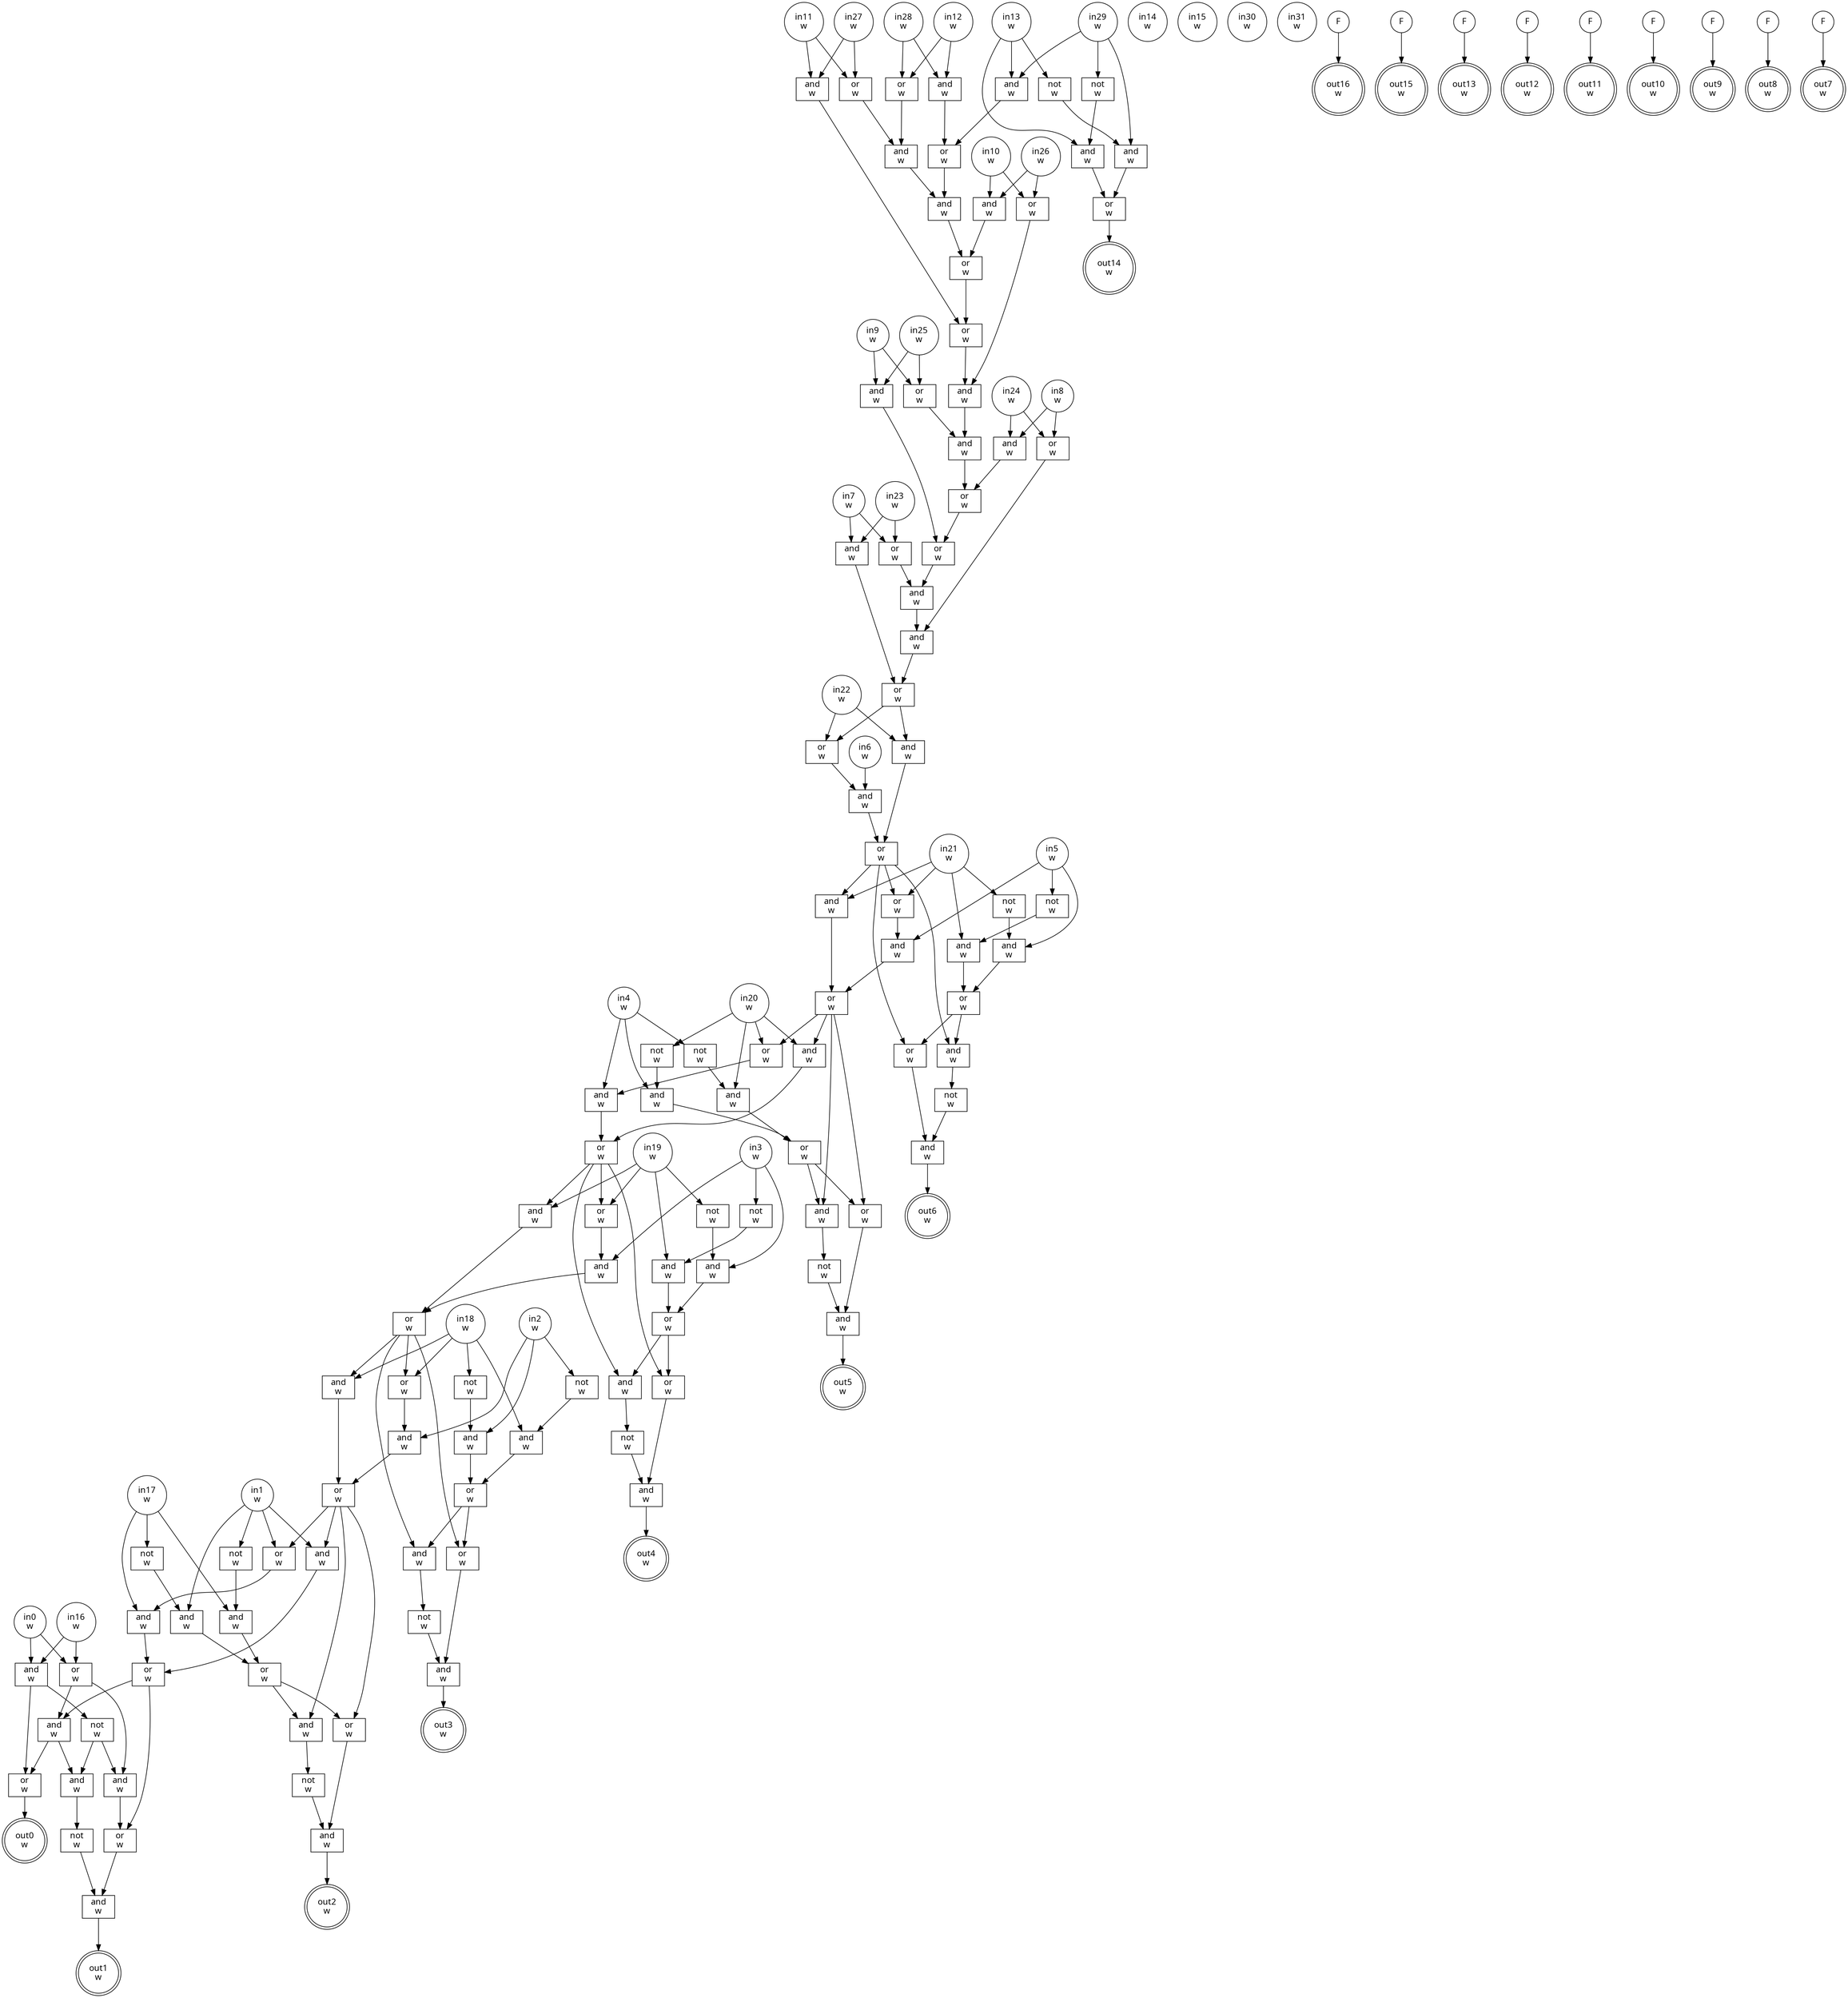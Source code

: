 digraph circuit{
	node [style = filled, fillcolor = white,shape=rect, fontname=geneva]
	g0 [label="in0\nw",shape=circle,fillcolor=white]
	g1 [label="in1\nw",shape=circle,fillcolor=white]
	g2 [label="in2\nw",shape=circle,fillcolor=white]
	g3 [label="in3\nw",shape=circle,fillcolor=white]
	g4 [label="in4\nw",shape=circle,fillcolor=white]
	g5 [label="in5\nw",shape=circle,fillcolor=white]
	g6 [label="in6\nw",shape=circle,fillcolor=white]
	g7 [label="in7\nw",shape=circle,fillcolor=white]
	g8 [label="in8\nw",shape=circle,fillcolor=white]
	g9 [label="in9\nw",shape=circle,fillcolor=white]
	g10 [label="in10\nw",shape=circle,fillcolor=white]
	g11 [label="in11\nw",shape=circle,fillcolor=white]
	g12 [label="in12\nw",shape=circle,fillcolor=white]
	g13 [label="in13\nw",shape=circle,fillcolor=white]
	g14 [label="in14\nw",shape=circle,fillcolor=white]
	g15 [label="in15\nw",shape=circle,fillcolor=white]
	g16 [label="in16\nw",shape=circle,fillcolor=white]
	g17 [label="in17\nw",shape=circle,fillcolor=white]
	g18 [label="in18\nw",shape=circle,fillcolor=white]
	g19 [label="in19\nw",shape=circle,fillcolor=white]
	g20 [label="in20\nw",shape=circle,fillcolor=white]
	g21 [label="in21\nw",shape=circle,fillcolor=white]
	g22 [label="in22\nw",shape=circle,fillcolor=white]
	g23 [label="in23\nw",shape=circle,fillcolor=white]
	g24 [label="in24\nw",shape=circle,fillcolor=white]
	g25 [label="in25\nw",shape=circle,fillcolor=white]
	g26 [label="in26\nw",shape=circle,fillcolor=white]
	g27 [label="in27\nw",shape=circle,fillcolor=white]
	g28 [label="in28\nw",shape=circle,fillcolor=white]
	g29 [label="in29\nw",shape=circle,fillcolor=white]
	g30 [label="in30\nw",shape=circle,fillcolor=white]
	g31 [label="in31\nw",shape=circle,fillcolor=white]
	g32 [label="F",shape=circle,fillcolor=white]
	g33 [label="F",shape=circle,fillcolor=white]
	g34 [label="F",shape=circle,fillcolor=white]
	g35 [label="F",shape=circle,fillcolor=white]
	g36 [label="F",shape=circle,fillcolor=white]
	g37 [label="F",shape=circle,fillcolor=white]
	g38 [label="F",shape=circle,fillcolor=white]
	g39 [label="F",shape=circle,fillcolor=white]
	g40 [label="F",shape=circle,fillcolor=white]
	g41 [label="not\nw",fillcolor=white]
	g42 [label="not\nw",fillcolor=white]
	g43 [label="not\nw",fillcolor=white]
	g44 [label="not\nw",fillcolor=white]
	g45 [label="not\nw",fillcolor=white]
	g46 [label="not\nw",fillcolor=white]
	g47 [label="and\nw",fillcolor=white]
	g48 [label="and\nw",fillcolor=white]
	g49 [label="not\nw",fillcolor=white]
	g50 [label="and\nw",fillcolor=white]
	g51 [label="or\nw",fillcolor=white]
	g52 [label="or\nw",fillcolor=white]
	g53 [label="and\nw",fillcolor=white]
	g54 [label="or\nw",fillcolor=white]
	g55 [label="and\nw",fillcolor=white]
	g56 [label="or\nw",fillcolor=white]
	g57 [label="and\nw",fillcolor=white]
	g58 [label="and\nw",fillcolor=white]
	g59 [label="and\nw",fillcolor=white]
	g60 [label="or\nw",fillcolor=white]
	g61 [label="or\nw",fillcolor=white]
	g62 [label="or\nw",fillcolor=white]
	g63 [label="and\nw",fillcolor=white]
	g64 [label="and\nw",fillcolor=white]
	g65 [label="or\nw",fillcolor=white]
	g66 [label="and\nw",fillcolor=white]
	g67 [label="and\nw",fillcolor=white]
	g68 [label="or\nw",fillcolor=white]
	g69 [label="or\nw",fillcolor=white]
	g70 [label="or\nw",fillcolor=white]
	g71 [label="or\nw",fillcolor=white]
	g72 [label="and\nw",fillcolor=white]
	g73 [label="and\nw",fillcolor=white]
	g74 [label="and\nw",fillcolor=white]
	g75 [label="or\nw",fillcolor=white]
	g76 [label="or\nw",fillcolor=white]
	g77 [label="and\nw",fillcolor=white]
	g78 [label="and\nw",fillcolor=white]
	g79 [label="or\nw",fillcolor=white]
	g80 [label="or\nw",fillcolor=white]
	g81 [label="and\nw",fillcolor=white]
	g82 [label="and\nw",fillcolor=white]
	g83 [label="and\nw",fillcolor=white]
	g84 [label="or\nw",fillcolor=white]
	g85 [label="or\nw",fillcolor=white]
	g86 [label="and\nw",fillcolor=white]
	g87 [label="not\nw",fillcolor=white]
	g88 [label="and\nw",fillcolor=white]
	g89 [label="or\nw",fillcolor=white]
	g90 [label="and\nw",fillcolor=white]
	g91 [label="not\nw",fillcolor=white]
	g92 [label="or\nw",fillcolor=white]
	g93 [label="and\nw",fillcolor=white]
	g94 [label="and\nw",fillcolor=white]
	g95 [label="and\nw",fillcolor=white]
	g96 [label="or\nw",fillcolor=white]
	g97 [label="or\nw",fillcolor=white]
	g98 [label="and\nw",fillcolor=white]
	g99 [label="not\nw",fillcolor=white]
	g100 [label="and\nw",fillcolor=white]
	g101 [label="or\nw",fillcolor=white]
	g102 [label="and\nw",fillcolor=white]
	g103 [label="not\nw",fillcolor=white]
	g104 [label="or\nw",fillcolor=white]
	g105 [label="and\nw",fillcolor=white]
	g106 [label="and\nw",fillcolor=white]
	g107 [label="and\nw",fillcolor=white]
	g108 [label="or\nw",fillcolor=white]
	g109 [label="or\nw",fillcolor=white]
	g110 [label="and\nw",fillcolor=white]
	g111 [label="not\nw",fillcolor=white]
	g112 [label="and\nw",fillcolor=white]
	g113 [label="or\nw",fillcolor=white]
	g114 [label="and\nw",fillcolor=white]
	g115 [label="not\nw",fillcolor=white]
	g116 [label="or\nw",fillcolor=white]
	g117 [label="and\nw",fillcolor=white]
	g118 [label="and\nw",fillcolor=white]
	g119 [label="and\nw",fillcolor=white]
	g120 [label="or\nw",fillcolor=white]
	g121 [label="not\nw",fillcolor=white]
	g122 [label="and\nw",fillcolor=white]
	g123 [label="or\nw",fillcolor=white]
	g124 [label="and\nw",fillcolor=white]
	g125 [label="not\nw",fillcolor=white]
	g126 [label="or\nw",fillcolor=white]
	g127 [label="and\nw",fillcolor=white]
	g128 [label="and\nw",fillcolor=white]
	g129 [label="or\nw",fillcolor=white]
	g130 [label="and\nw",fillcolor=white]
	g131 [label="and\nw",fillcolor=white]
	g132 [label="or\nw",fillcolor=white]
	g133 [label="not\nw",fillcolor=white]
	g134 [label="and\nw",fillcolor=white]
	g135 [label="or\nw",fillcolor=white]
	g136 [label="and\nw",fillcolor=white]
	g137 [label="not\nw",fillcolor=white]
	g138 [label="or\nw",fillcolor=white]
	g139 [label="and\nw",fillcolor=white]
	g140 [label="and\nw",fillcolor=white]
	g141 [label="not\nw",fillcolor=white]
	g142 [label="or\nw",fillcolor=white]
	g143 [label="and\nw",fillcolor=white]
	g144 [label="or\nw",fillcolor=white]
	g145 [label="and\nw",fillcolor=white]
	g146 [label="and\nw",fillcolor=white]
	g147 [label="not\nw",fillcolor=white]
	g148 [label="and\nw",fillcolor=white]
	g149 [label="or\nw",fillcolor=white]
	g150 [label="out0\nw",shape=doublecircle,fillcolor=white]
	g151 [label="out1\nw",shape=doublecircle,fillcolor=white]
	g152 [label="out2\nw",shape=doublecircle,fillcolor=white]
	g153 [label="out3\nw",shape=doublecircle,fillcolor=white]
	g154 [label="out4\nw",shape=doublecircle,fillcolor=white]
	g155 [label="out5\nw",shape=doublecircle,fillcolor=white]
	g156 [label="out6\nw",shape=doublecircle,fillcolor=white]
	g157 [label="out7\nw",shape=doublecircle,fillcolor=white]
	g158 [label="out8\nw",shape=doublecircle,fillcolor=white]
	g159 [label="out9\nw",shape=doublecircle,fillcolor=white]
	g160 [label="out10\nw",shape=doublecircle,fillcolor=white]
	g161 [label="out11\nw",shape=doublecircle,fillcolor=white]
	g162 [label="out12\nw",shape=doublecircle,fillcolor=white]
	g163 [label="out13\nw",shape=doublecircle,fillcolor=white]
	g164 [label="out14\nw",shape=doublecircle,fillcolor=white]
	g165 [label="out15\nw",shape=doublecircle,fillcolor=white]
	g166 [label="out16\nw",shape=doublecircle,fillcolor=white]
	edge [fontname=Geneva,fontcolor=forestgreen]
	g0->g140
	g0->g142
	g1->g128
	g1->g129
	g1->g131
	g1->g133
	g2->g118
	g2->g119
	g2->g121
	g3->g106
	g3->g107
	g3->g111
	g4->g94
	g4->g95
	g4->g99
	g5->g82
	g5->g83
	g5->g87
	g6->g78
	g7->g71
	g7->g74
	g8->g67
	g8->g70
	g9->g64
	g9->g65
	g10->g59
	g10->g62
	g11->g55
	g11->g56
	g12->g52
	g12->g53
	g13->g47
	g13->g48
	g13->g49
	g16->g140
	g16->g142
	g17->g46
	g17->g130
	g17->g134
	g18->g45
	g18->g109
	g18->g110
	g18->g122
	g19->g44
	g19->g97
	g19->g98
	g19->g112
	g20->g43
	g20->g85
	g20->g86
	g20->g100
	g21->g42
	g21->g80
	g21->g81
	g21->g88
	g22->g76
	g22->g77
	g23->g71
	g23->g74
	g24->g67
	g24->g70
	g25->g64
	g25->g65
	g26->g59
	g26->g62
	g27->g55
	g27->g56
	g28->g52
	g28->g53
	g29->g41
	g29->g48
	g29->g50
	g32->g166
	g33->g165
	g34->g163
	g35->g162
	g36->g161
	g37->g160
	g38->g159
	g39->g158
	g40->g157
	g41->g47
	g42->g82
	g43->g94
	g44->g106
	g45->g118
	g46->g128
	g47->g51
	g48->g54
	g49->g50
	g50->g51
	g51->g164
	g52->g57
	g53->g54
	g54->g58
	g55->g61
	g56->g57
	g57->g58
	g58->g60
	g59->g60
	g60->g61
	g61->g63
	g62->g63
	g63->g66
	g64->g69
	g65->g66
	g66->g68
	g67->g68
	g68->g69
	g69->g72
	g70->g73
	g71->g72
	g72->g73
	g73->g75
	g74->g75
	g75->g76
	g75->g77
	g76->g78
	g77->g79
	g78->g79
	g79->g80
	g79->g81
	g79->g90
	g79->g92
	g80->g83
	g81->g84
	g82->g89
	g83->g84
	g84->g85
	g84->g86
	g84->g102
	g84->g104
	g85->g95
	g86->g96
	g87->g88
	g88->g89
	g89->g90
	g89->g92
	g90->g91
	g91->g93
	g92->g93
	g93->g156
	g94->g101
	g95->g96
	g96->g97
	g96->g98
	g96->g114
	g96->g116
	g97->g107
	g98->g108
	g99->g100
	g100->g101
	g101->g102
	g101->g104
	g102->g103
	g103->g105
	g104->g105
	g105->g155
	g106->g113
	g107->g108
	g108->g109
	g108->g110
	g108->g124
	g108->g126
	g109->g119
	g110->g120
	g111->g112
	g112->g113
	g113->g114
	g113->g116
	g114->g115
	g115->g117
	g116->g117
	g117->g154
	g118->g123
	g119->g120
	g120->g129
	g120->g131
	g120->g136
	g120->g138
	g121->g122
	g122->g123
	g123->g124
	g123->g126
	g124->g125
	g125->g127
	g126->g127
	g127->g153
	g128->g135
	g129->g130
	g130->g132
	g131->g132
	g132->g144
	g132->g145
	g133->g134
	g134->g135
	g135->g136
	g135->g138
	g136->g137
	g137->g139
	g138->g139
	g139->g152
	g140->g141
	g140->g149
	g141->g143
	g141->g146
	g142->g143
	g142->g145
	g143->g144
	g144->g148
	g145->g146
	g145->g149
	g146->g147
	g147->g148
	g148->g151
	g149->g150
}